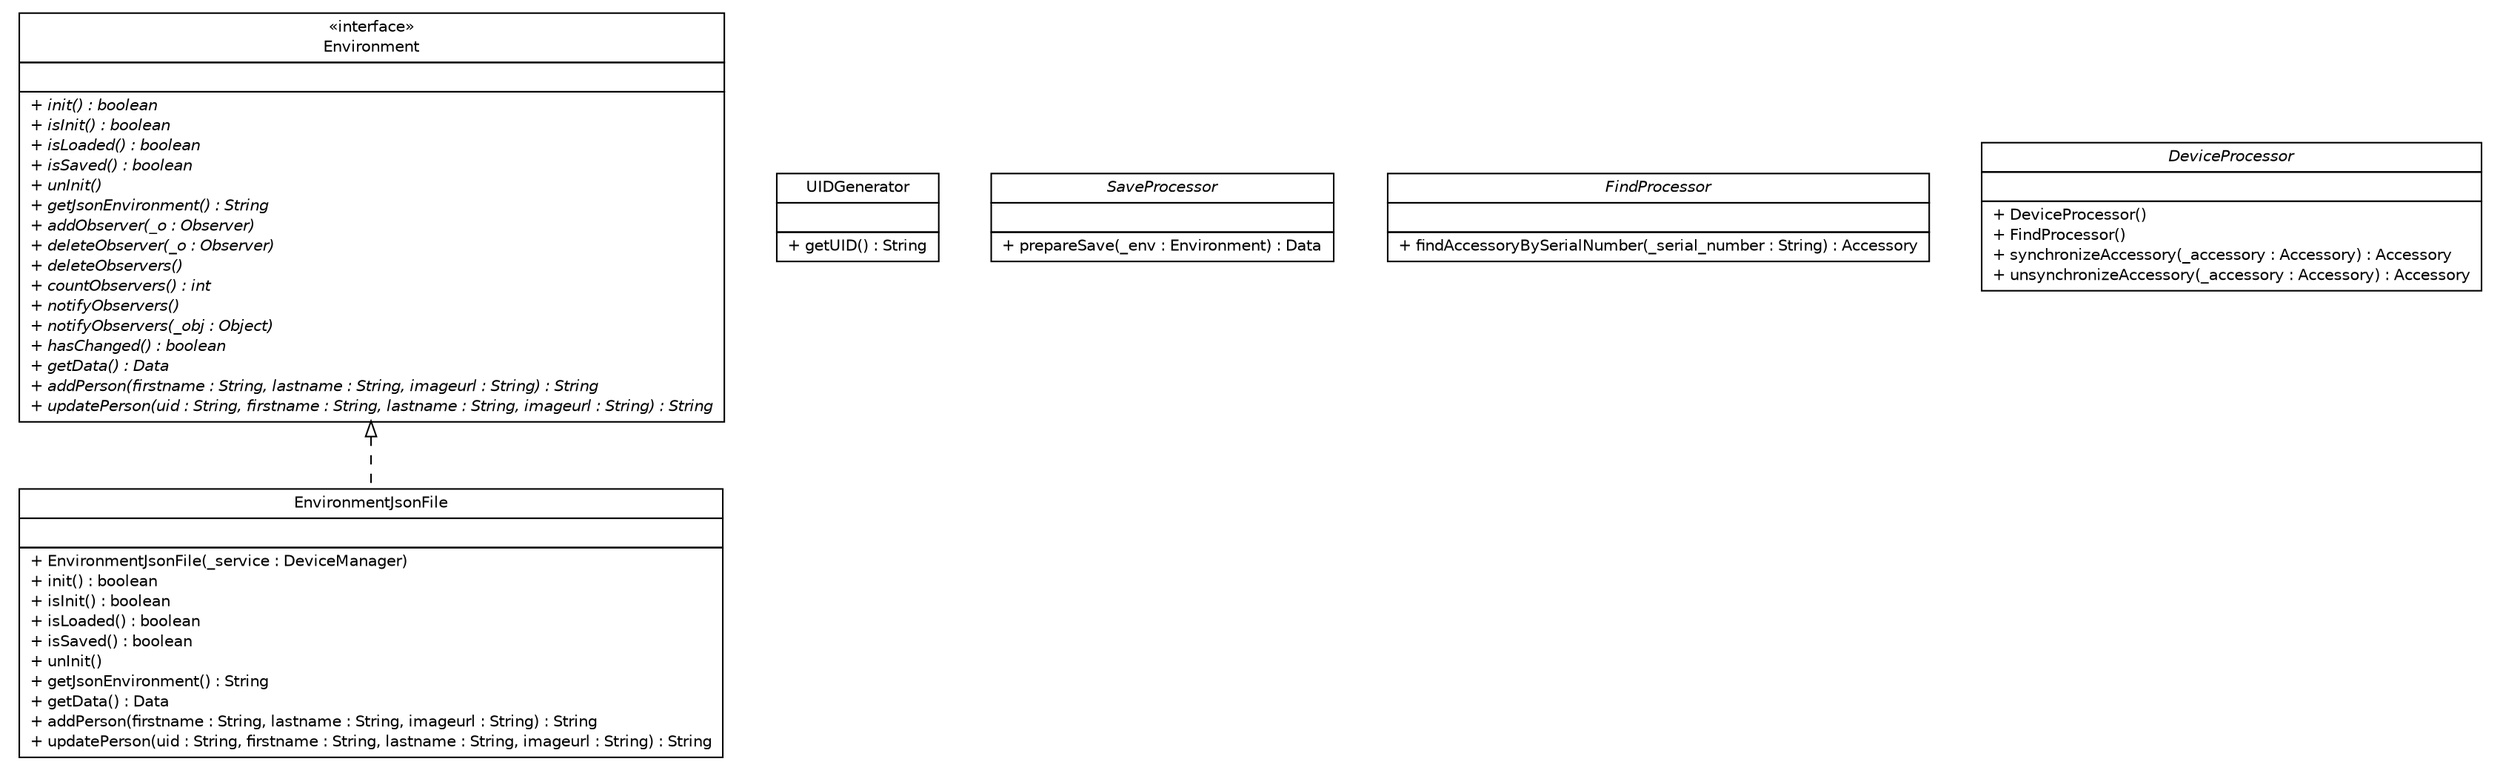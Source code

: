 #!/usr/local/bin/dot
#
# Class diagram 
# Generated by UMLGraph version 5.1 (http://www.umlgraph.org/)
#

digraph G {
	edge [fontname="Helvetica",fontsize=10,labelfontname="Helvetica",labelfontsize=10];
	node [fontname="Helvetica",fontsize=10,shape=plaintext];
	nodesep=0.25;
	ranksep=0.5;
	// com.connectlife.coreserver.environment.Environment
	c218 [label=<<table title="com.connectlife.coreserver.environment.Environment" border="0" cellborder="1" cellspacing="0" cellpadding="2" port="p" href="./Environment.html">
		<tr><td><table border="0" cellspacing="0" cellpadding="1">
<tr><td align="center" balign="center"> &#171;interface&#187; </td></tr>
<tr><td align="center" balign="center"> Environment </td></tr>
		</table></td></tr>
		<tr><td><table border="0" cellspacing="0" cellpadding="1">
<tr><td align="left" balign="left">  </td></tr>
		</table></td></tr>
		<tr><td><table border="0" cellspacing="0" cellpadding="1">
<tr><td align="left" balign="left"><font face="Helvetica-Oblique" point-size="10.0"> + init() : boolean </font></td></tr>
<tr><td align="left" balign="left"><font face="Helvetica-Oblique" point-size="10.0"> + isInit() : boolean </font></td></tr>
<tr><td align="left" balign="left"><font face="Helvetica-Oblique" point-size="10.0"> + isLoaded() : boolean </font></td></tr>
<tr><td align="left" balign="left"><font face="Helvetica-Oblique" point-size="10.0"> + isSaved() : boolean </font></td></tr>
<tr><td align="left" balign="left"><font face="Helvetica-Oblique" point-size="10.0"> + unInit() </font></td></tr>
<tr><td align="left" balign="left"><font face="Helvetica-Oblique" point-size="10.0"> + getJsonEnvironment() : String </font></td></tr>
<tr><td align="left" balign="left"><font face="Helvetica-Oblique" point-size="10.0"> + addObserver(_o : Observer) </font></td></tr>
<tr><td align="left" balign="left"><font face="Helvetica-Oblique" point-size="10.0"> + deleteObserver(_o : Observer) </font></td></tr>
<tr><td align="left" balign="left"><font face="Helvetica-Oblique" point-size="10.0"> + deleteObservers() </font></td></tr>
<tr><td align="left" balign="left"><font face="Helvetica-Oblique" point-size="10.0"> + countObservers() : int </font></td></tr>
<tr><td align="left" balign="left"><font face="Helvetica-Oblique" point-size="10.0"> + notifyObservers() </font></td></tr>
<tr><td align="left" balign="left"><font face="Helvetica-Oblique" point-size="10.0"> + notifyObservers(_obj : Object) </font></td></tr>
<tr><td align="left" balign="left"><font face="Helvetica-Oblique" point-size="10.0"> + hasChanged() : boolean </font></td></tr>
<tr><td align="left" balign="left"><font face="Helvetica-Oblique" point-size="10.0"> + getData() : Data </font></td></tr>
<tr><td align="left" balign="left"><font face="Helvetica-Oblique" point-size="10.0"> + addPerson(firstname : String, lastname : String, imageurl : String) : String </font></td></tr>
<tr><td align="left" balign="left"><font face="Helvetica-Oblique" point-size="10.0"> + updatePerson(uid : String, firstname : String, lastname : String, imageurl : String) : String </font></td></tr>
		</table></td></tr>
		</table>>, fontname="Helvetica", fontcolor="black", fontsize=10.0];
	// com.connectlife.coreserver.environment.UIDGenerator
	c219 [label=<<table title="com.connectlife.coreserver.environment.UIDGenerator" border="0" cellborder="1" cellspacing="0" cellpadding="2" port="p" href="./UIDGenerator.html">
		<tr><td><table border="0" cellspacing="0" cellpadding="1">
<tr><td align="center" balign="center"> UIDGenerator </td></tr>
		</table></td></tr>
		<tr><td><table border="0" cellspacing="0" cellpadding="1">
<tr><td align="left" balign="left">  </td></tr>
		</table></td></tr>
		<tr><td><table border="0" cellspacing="0" cellpadding="1">
<tr><td align="left" balign="left"> + getUID() : String </td></tr>
		</table></td></tr>
		</table>>, fontname="Helvetica", fontcolor="black", fontsize=10.0];
	// com.connectlife.coreserver.environment.SaveProcessor
	c220 [label=<<table title="com.connectlife.coreserver.environment.SaveProcessor" border="0" cellborder="1" cellspacing="0" cellpadding="2" port="p" href="./SaveProcessor.html">
		<tr><td><table border="0" cellspacing="0" cellpadding="1">
<tr><td align="center" balign="center"><font face="Helvetica-Oblique"> SaveProcessor </font></td></tr>
		</table></td></tr>
		<tr><td><table border="0" cellspacing="0" cellpadding="1">
<tr><td align="left" balign="left">  </td></tr>
		</table></td></tr>
		<tr><td><table border="0" cellspacing="0" cellpadding="1">
<tr><td align="left" balign="left"> + prepareSave(_env : Environment) : Data </td></tr>
		</table></td></tr>
		</table>>, fontname="Helvetica", fontcolor="black", fontsize=10.0];
	// com.connectlife.coreserver.environment.EnvironmentJsonFile
	c221 [label=<<table title="com.connectlife.coreserver.environment.EnvironmentJsonFile" border="0" cellborder="1" cellspacing="0" cellpadding="2" port="p" href="./EnvironmentJsonFile.html">
		<tr><td><table border="0" cellspacing="0" cellpadding="1">
<tr><td align="center" balign="center"> EnvironmentJsonFile </td></tr>
		</table></td></tr>
		<tr><td><table border="0" cellspacing="0" cellpadding="1">
<tr><td align="left" balign="left">  </td></tr>
		</table></td></tr>
		<tr><td><table border="0" cellspacing="0" cellpadding="1">
<tr><td align="left" balign="left"> + EnvironmentJsonFile(_service : DeviceManager) </td></tr>
<tr><td align="left" balign="left"> + init() : boolean </td></tr>
<tr><td align="left" balign="left"> + isInit() : boolean </td></tr>
<tr><td align="left" balign="left"> + isLoaded() : boolean </td></tr>
<tr><td align="left" balign="left"> + isSaved() : boolean </td></tr>
<tr><td align="left" balign="left"> + unInit() </td></tr>
<tr><td align="left" balign="left"> + getJsonEnvironment() : String </td></tr>
<tr><td align="left" balign="left"> + getData() : Data </td></tr>
<tr><td align="left" balign="left"> + addPerson(firstname : String, lastname : String, imageurl : String) : String </td></tr>
<tr><td align="left" balign="left"> + updatePerson(uid : String, firstname : String, lastname : String, imageurl : String) : String </td></tr>
		</table></td></tr>
		</table>>, fontname="Helvetica", fontcolor="black", fontsize=10.0];
	// com.connectlife.coreserver.environment.FindProcessor
	c222 [label=<<table title="com.connectlife.coreserver.environment.FindProcessor" border="0" cellborder="1" cellspacing="0" cellpadding="2" port="p" href="./FindProcessor.html">
		<tr><td><table border="0" cellspacing="0" cellpadding="1">
<tr><td align="center" balign="center"><font face="Helvetica-Oblique"> FindProcessor </font></td></tr>
		</table></td></tr>
		<tr><td><table border="0" cellspacing="0" cellpadding="1">
<tr><td align="left" balign="left">  </td></tr>
		</table></td></tr>
		<tr><td><table border="0" cellspacing="0" cellpadding="1">
<tr><td align="left" balign="left"> + findAccessoryBySerialNumber(_serial_number : String) : Accessory </td></tr>
		</table></td></tr>
		</table>>, fontname="Helvetica", fontcolor="black", fontsize=10.0];
	// com.connectlife.coreserver.environment.DeviceProcessor
	c223 [label=<<table title="com.connectlife.coreserver.environment.DeviceProcessor" border="0" cellborder="1" cellspacing="0" cellpadding="2" port="p" href="./DeviceProcessor.html">
		<tr><td><table border="0" cellspacing="0" cellpadding="1">
<tr><td align="center" balign="center"><font face="Helvetica-Oblique"> DeviceProcessor </font></td></tr>
		</table></td></tr>
		<tr><td><table border="0" cellspacing="0" cellpadding="1">
<tr><td align="left" balign="left">  </td></tr>
		</table></td></tr>
		<tr><td><table border="0" cellspacing="0" cellpadding="1">
<tr><td align="left" balign="left"> + DeviceProcessor() </td></tr>
<tr><td align="left" balign="left"> + FindProcessor() </td></tr>
<tr><td align="left" balign="left"> + synchronizeAccessory(_accessory : Accessory) : Accessory </td></tr>
<tr><td align="left" balign="left"> + unsynchronizeAccessory(_accessory : Accessory) : Accessory </td></tr>
		</table></td></tr>
		</table>>, fontname="Helvetica", fontcolor="black", fontsize=10.0];
	//com.connectlife.coreserver.environment.EnvironmentJsonFile implements com.connectlife.coreserver.environment.Environment
	c218:p -> c221:p [dir=back,arrowtail=empty,style=dashed];
}

